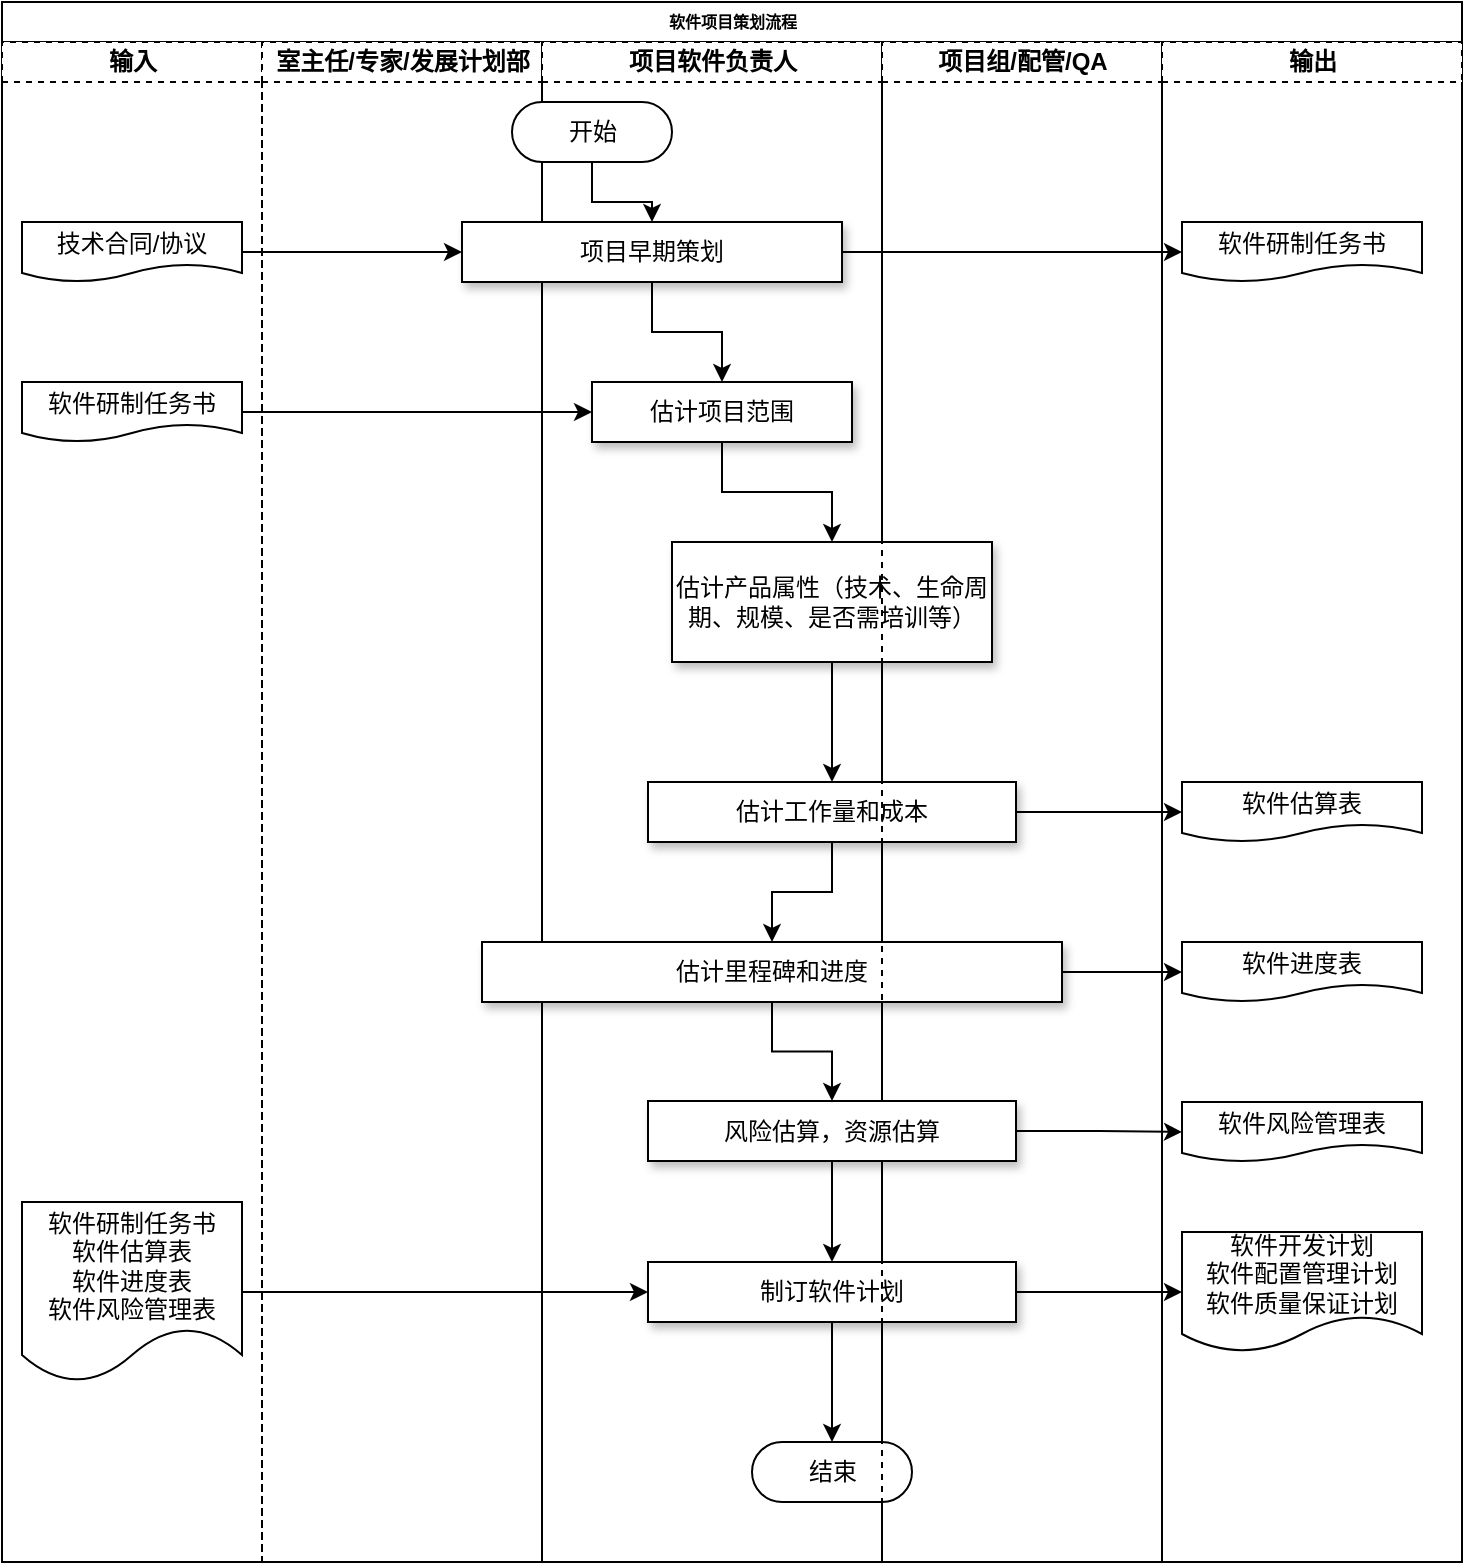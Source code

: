 <mxfile version="14.4.3" type="github">
  <diagram id="Y6pC3GNlF24UOwmUQNeX" name="Page-1">
    <mxGraphModel dx="2249" dy="762" grid="1" gridSize="10" guides="1" tooltips="1" connect="1" arrows="1" fold="1" page="1" pageScale="1" pageWidth="827" pageHeight="1169" math="0" shadow="0">
      <root>
        <mxCell id="0" />
        <mxCell id="1" parent="0" />
        <mxCell id="M6xTOICLk2iZMT3K-ipU-1" value="软件项目策划流程" style="swimlane;html=1;childLayout=stackLayout;startSize=20;rounded=0;shadow=0;labelBackgroundColor=none;strokeWidth=1;fontFamily=Verdana;fontSize=8;align=center;" parent="1" vertex="1">
          <mxGeometry x="-810" y="20" width="730" height="780" as="geometry">
            <mxRectangle x="20" y="940" width="60" height="20" as="alternateBounds" />
          </mxGeometry>
        </mxCell>
        <mxCell id="M6xTOICLk2iZMT3K-ipU-19" value="输入" style="swimlane;html=1;startSize=20;dashed=1;" parent="M6xTOICLk2iZMT3K-ipU-1" vertex="1">
          <mxGeometry y="20" width="130" height="760" as="geometry" />
        </mxCell>
        <mxCell id="M6xTOICLk2iZMT3K-ipU-32" value="技术合同/协议" style="shape=document;whiteSpace=wrap;html=1;boundedLbl=1;fontSize=12;" parent="M6xTOICLk2iZMT3K-ipU-19" vertex="1">
          <mxGeometry x="10" y="90" width="110" height="30" as="geometry" />
        </mxCell>
        <mxCell id="M6xTOICLk2iZMT3K-ipU-153" value="软件研制任务书" style="shape=document;whiteSpace=wrap;html=1;boundedLbl=1;fontSize=12;" parent="M6xTOICLk2iZMT3K-ipU-19" vertex="1">
          <mxGeometry x="10" y="170" width="110" height="30" as="geometry" />
        </mxCell>
        <mxCell id="M6xTOICLk2iZMT3K-ipU-165" value="软件研制任务书&lt;br&gt;软件估算表&lt;br&gt;软件进度表&lt;br&gt;软件风险管理表" style="shape=document;whiteSpace=wrap;html=1;boundedLbl=1;fontSize=12;" parent="M6xTOICLk2iZMT3K-ipU-19" vertex="1">
          <mxGeometry x="10" y="580" width="110" height="90" as="geometry" />
        </mxCell>
        <mxCell id="M6xTOICLk2iZMT3K-ipU-37" value="室主任/专家/发展计划部" style="swimlane;html=1;startSize=20;dashed=1;" parent="M6xTOICLk2iZMT3K-ipU-1" vertex="1">
          <mxGeometry x="130" y="20" width="140" height="760" as="geometry" />
        </mxCell>
        <mxCell id="M6xTOICLk2iZMT3K-ipU-64" value="项目软件负责人" style="swimlane;html=1;startSize=20;dashed=1;strokeWidth=1;" parent="M6xTOICLk2iZMT3K-ipU-1" vertex="1">
          <mxGeometry x="270" y="20" width="170" height="760" as="geometry" />
        </mxCell>
        <mxCell id="M6xTOICLk2iZMT3K-ipU-167" style="edgeStyle=orthogonalEdgeStyle;rounded=0;orthogonalLoop=1;jettySize=auto;html=1;entryX=0.5;entryY=0;entryDx=0;entryDy=0;" parent="M6xTOICLk2iZMT3K-ipU-64" source="M6xTOICLk2iZMT3K-ipU-154" target="M6xTOICLk2iZMT3K-ipU-155" edge="1">
          <mxGeometry relative="1" as="geometry" />
        </mxCell>
        <mxCell id="M6xTOICLk2iZMT3K-ipU-154" value="估计项目范围" style="rounded=0;whiteSpace=wrap;html=1;shadow=1;fontSize=12;" parent="M6xTOICLk2iZMT3K-ipU-64" vertex="1">
          <mxGeometry x="25" y="170" width="130" height="30" as="geometry" />
        </mxCell>
        <mxCell id="M6xTOICLk2iZMT3K-ipU-169" style="edgeStyle=orthogonalEdgeStyle;rounded=0;orthogonalLoop=1;jettySize=auto;html=1;" parent="M6xTOICLk2iZMT3K-ipU-64" source="M6xTOICLk2iZMT3K-ipU-155" target="M6xTOICLk2iZMT3K-ipU-156" edge="1">
          <mxGeometry relative="1" as="geometry" />
        </mxCell>
        <mxCell id="M6xTOICLk2iZMT3K-ipU-155" value="估计产品属性（技术、生命周期、规模、是否需培训等）" style="rounded=0;whiteSpace=wrap;html=1;shadow=1;fontSize=12;" parent="M6xTOICLk2iZMT3K-ipU-64" vertex="1">
          <mxGeometry x="65" y="250" width="160" height="60" as="geometry" />
        </mxCell>
        <mxCell id="M6xTOICLk2iZMT3K-ipU-170" style="edgeStyle=orthogonalEdgeStyle;rounded=0;orthogonalLoop=1;jettySize=auto;html=1;entryX=0.5;entryY=0;entryDx=0;entryDy=0;" parent="M6xTOICLk2iZMT3K-ipU-64" source="M6xTOICLk2iZMT3K-ipU-156" target="M6xTOICLk2iZMT3K-ipU-157" edge="1">
          <mxGeometry relative="1" as="geometry" />
        </mxCell>
        <mxCell id="M6xTOICLk2iZMT3K-ipU-156" value="估计工作量和成本" style="rounded=0;whiteSpace=wrap;html=1;shadow=1;fontSize=12;" parent="M6xTOICLk2iZMT3K-ipU-64" vertex="1">
          <mxGeometry x="53" y="370" width="184" height="30" as="geometry" />
        </mxCell>
        <mxCell id="M6xTOICLk2iZMT3K-ipU-157" value="估计里程碑和进度" style="rounded=0;whiteSpace=wrap;html=1;shadow=1;fontSize=12;" parent="M6xTOICLk2iZMT3K-ipU-64" vertex="1">
          <mxGeometry x="-30" y="450" width="290" height="30" as="geometry" />
        </mxCell>
        <mxCell id="M6xTOICLk2iZMT3K-ipU-173" style="edgeStyle=orthogonalEdgeStyle;rounded=0;orthogonalLoop=1;jettySize=auto;html=1;" parent="M6xTOICLk2iZMT3K-ipU-64" source="M6xTOICLk2iZMT3K-ipU-163" target="M6xTOICLk2iZMT3K-ipU-164" edge="1">
          <mxGeometry relative="1" as="geometry" />
        </mxCell>
        <mxCell id="M6xTOICLk2iZMT3K-ipU-163" value="制订软件计划" style="rounded=0;whiteSpace=wrap;html=1;shadow=1;fontSize=12;" parent="M6xTOICLk2iZMT3K-ipU-64" vertex="1">
          <mxGeometry x="53" y="610" width="184" height="30" as="geometry" />
        </mxCell>
        <mxCell id="M6xTOICLk2iZMT3K-ipU-164" value="结束" style="html=1;dashed=0;whitespace=wrap;shape=mxgraph.dfd.start" parent="M6xTOICLk2iZMT3K-ipU-64" vertex="1">
          <mxGeometry x="105" y="700" width="80" height="30" as="geometry" />
        </mxCell>
        <mxCell id="M6xTOICLk2iZMT3K-ipU-151" value="开始" style="html=1;dashed=0;whitespace=wrap;shape=mxgraph.dfd.start" parent="M6xTOICLk2iZMT3K-ipU-64" vertex="1">
          <mxGeometry x="-15" y="30" width="80" height="30" as="geometry" />
        </mxCell>
        <mxCell id="M6xTOICLk2iZMT3K-ipU-168" style="edgeStyle=orthogonalEdgeStyle;rounded=0;orthogonalLoop=1;jettySize=auto;html=1;" parent="M6xTOICLk2iZMT3K-ipU-1" source="M6xTOICLk2iZMT3K-ipU-153" target="M6xTOICLk2iZMT3K-ipU-154" edge="1">
          <mxGeometry relative="1" as="geometry" />
        </mxCell>
        <mxCell id="M6xTOICLk2iZMT3K-ipU-68" value="项目组/配管/QA" style="swimlane;html=1;startSize=20;dashed=1;" parent="M6xTOICLk2iZMT3K-ipU-1" vertex="1">
          <mxGeometry x="440" y="20" width="140" height="760" as="geometry" />
        </mxCell>
        <mxCell id="M6xTOICLk2iZMT3K-ipU-174" style="edgeStyle=orthogonalEdgeStyle;rounded=0;orthogonalLoop=1;jettySize=auto;html=1;entryX=0;entryY=0.5;entryDx=0;entryDy=0;" parent="M6xTOICLk2iZMT3K-ipU-1" source="M6xTOICLk2iZMT3K-ipU-156" target="M6xTOICLk2iZMT3K-ipU-158" edge="1">
          <mxGeometry relative="1" as="geometry" />
        </mxCell>
        <mxCell id="M6xTOICLk2iZMT3K-ipU-175" style="edgeStyle=orthogonalEdgeStyle;rounded=0;orthogonalLoop=1;jettySize=auto;html=1;" parent="M6xTOICLk2iZMT3K-ipU-1" source="M6xTOICLk2iZMT3K-ipU-157" target="M6xTOICLk2iZMT3K-ipU-161" edge="1">
          <mxGeometry relative="1" as="geometry" />
        </mxCell>
        <mxCell id="M6xTOICLk2iZMT3K-ipU-177" style="edgeStyle=orthogonalEdgeStyle;rounded=0;orthogonalLoop=1;jettySize=auto;html=1;entryX=0;entryY=0.5;entryDx=0;entryDy=0;" parent="M6xTOICLk2iZMT3K-ipU-1" source="M6xTOICLk2iZMT3K-ipU-163" target="M6xTOICLk2iZMT3K-ipU-160" edge="1">
          <mxGeometry relative="1" as="geometry" />
        </mxCell>
        <mxCell id="M6xTOICLk2iZMT3K-ipU-178" style="edgeStyle=orthogonalEdgeStyle;rounded=0;orthogonalLoop=1;jettySize=auto;html=1;" parent="M6xTOICLk2iZMT3K-ipU-1" source="M6xTOICLk2iZMT3K-ipU-165" target="M6xTOICLk2iZMT3K-ipU-163" edge="1">
          <mxGeometry relative="1" as="geometry" />
        </mxCell>
        <mxCell id="M6xTOICLk2iZMT3K-ipU-141" value="输出" style="swimlane;html=1;startSize=20;dashed=1;" parent="M6xTOICLk2iZMT3K-ipU-1" vertex="1">
          <mxGeometry x="580" y="20" width="150" height="760" as="geometry" />
        </mxCell>
        <mxCell id="M6xTOICLk2iZMT3K-ipU-69" value="软件研制任务书" style="shape=document;whiteSpace=wrap;html=1;boundedLbl=1;fontSize=12;" parent="M6xTOICLk2iZMT3K-ipU-141" vertex="1">
          <mxGeometry x="10" y="90" width="120" height="30" as="geometry" />
        </mxCell>
        <mxCell id="M6xTOICLk2iZMT3K-ipU-158" value="软件估算表" style="shape=document;whiteSpace=wrap;html=1;boundedLbl=1;fontSize=12;" parent="M6xTOICLk2iZMT3K-ipU-141" vertex="1">
          <mxGeometry x="10" y="370" width="120" height="30" as="geometry" />
        </mxCell>
        <mxCell id="M6xTOICLk2iZMT3K-ipU-159" value="软件风险管理表" style="shape=document;whiteSpace=wrap;html=1;boundedLbl=1;fontSize=12;" parent="M6xTOICLk2iZMT3K-ipU-141" vertex="1">
          <mxGeometry x="10" y="530" width="120" height="30" as="geometry" />
        </mxCell>
        <mxCell id="M6xTOICLk2iZMT3K-ipU-160" value="软件开发计划&lt;br&gt;软件配置管理计划&lt;br&gt;软件质量保证计划" style="shape=document;whiteSpace=wrap;html=1;boundedLbl=1;fontSize=12;" parent="M6xTOICLk2iZMT3K-ipU-141" vertex="1">
          <mxGeometry x="10" y="595" width="120" height="60" as="geometry" />
        </mxCell>
        <mxCell id="M6xTOICLk2iZMT3K-ipU-161" value="软件进度表" style="shape=document;whiteSpace=wrap;html=1;boundedLbl=1;fontSize=12;" parent="M6xTOICLk2iZMT3K-ipU-141" vertex="1">
          <mxGeometry x="10" y="450" width="120" height="30" as="geometry" />
        </mxCell>
        <mxCell id="M6xTOICLk2iZMT3K-ipU-84" style="edgeStyle=elbowEdgeStyle;rounded=0;orthogonalLoop=1;jettySize=auto;html=1;endArrow=classic;endFill=1;" parent="1" source="M6xTOICLk2iZMT3K-ipU-86" target="M6xTOICLk2iZMT3K-ipU-69" edge="1">
          <mxGeometry relative="1" as="geometry" />
        </mxCell>
        <mxCell id="M6xTOICLk2iZMT3K-ipU-166" style="edgeStyle=orthogonalEdgeStyle;rounded=0;orthogonalLoop=1;jettySize=auto;html=1;" parent="1" source="M6xTOICLk2iZMT3K-ipU-86" target="M6xTOICLk2iZMT3K-ipU-154" edge="1">
          <mxGeometry relative="1" as="geometry" />
        </mxCell>
        <mxCell id="M6xTOICLk2iZMT3K-ipU-86" value="项目早期策划" style="rounded=0;whiteSpace=wrap;html=1;shadow=1;fontSize=12;" parent="1" vertex="1">
          <mxGeometry x="-580" y="130" width="190" height="30" as="geometry" />
        </mxCell>
        <mxCell id="M6xTOICLk2iZMT3K-ipU-130" style="edgeStyle=orthogonalEdgeStyle;rounded=0;orthogonalLoop=1;jettySize=auto;html=1;entryX=0;entryY=0.5;entryDx=0;entryDy=0;endArrow=classic;endFill=1;" parent="1" source="M6xTOICLk2iZMT3K-ipU-32" target="M6xTOICLk2iZMT3K-ipU-86" edge="1">
          <mxGeometry relative="1" as="geometry" />
        </mxCell>
        <mxCell id="M6xTOICLk2iZMT3K-ipU-152" style="edgeStyle=orthogonalEdgeStyle;rounded=0;orthogonalLoop=1;jettySize=auto;html=1;entryX=0.5;entryY=0;entryDx=0;entryDy=0;" parent="1" source="M6xTOICLk2iZMT3K-ipU-151" target="M6xTOICLk2iZMT3K-ipU-86" edge="1">
          <mxGeometry relative="1" as="geometry" />
        </mxCell>
        <mxCell id="M6xTOICLk2iZMT3K-ipU-176" style="edgeStyle=orthogonalEdgeStyle;rounded=0;orthogonalLoop=1;jettySize=auto;html=1;" parent="1" source="M6xTOICLk2iZMT3K-ipU-162" target="M6xTOICLk2iZMT3K-ipU-159" edge="1">
          <mxGeometry relative="1" as="geometry" />
        </mxCell>
        <mxCell id="M6xTOICLk2iZMT3K-ipU-162" value="风险估算，资源估算" style="rounded=0;whiteSpace=wrap;html=1;shadow=1;fontSize=12;" parent="1" vertex="1">
          <mxGeometry x="-487" y="569.5" width="184" height="30" as="geometry" />
        </mxCell>
        <mxCell id="M6xTOICLk2iZMT3K-ipU-171" style="edgeStyle=orthogonalEdgeStyle;rounded=0;orthogonalLoop=1;jettySize=auto;html=1;entryX=0.5;entryY=0;entryDx=0;entryDy=0;" parent="1" source="M6xTOICLk2iZMT3K-ipU-157" target="M6xTOICLk2iZMT3K-ipU-162" edge="1">
          <mxGeometry relative="1" as="geometry" />
        </mxCell>
        <mxCell id="M6xTOICLk2iZMT3K-ipU-172" style="edgeStyle=orthogonalEdgeStyle;rounded=0;orthogonalLoop=1;jettySize=auto;html=1;entryX=0.5;entryY=0;entryDx=0;entryDy=0;" parent="1" source="M6xTOICLk2iZMT3K-ipU-162" target="M6xTOICLk2iZMT3K-ipU-163" edge="1">
          <mxGeometry relative="1" as="geometry" />
        </mxCell>
      </root>
    </mxGraphModel>
  </diagram>
</mxfile>
